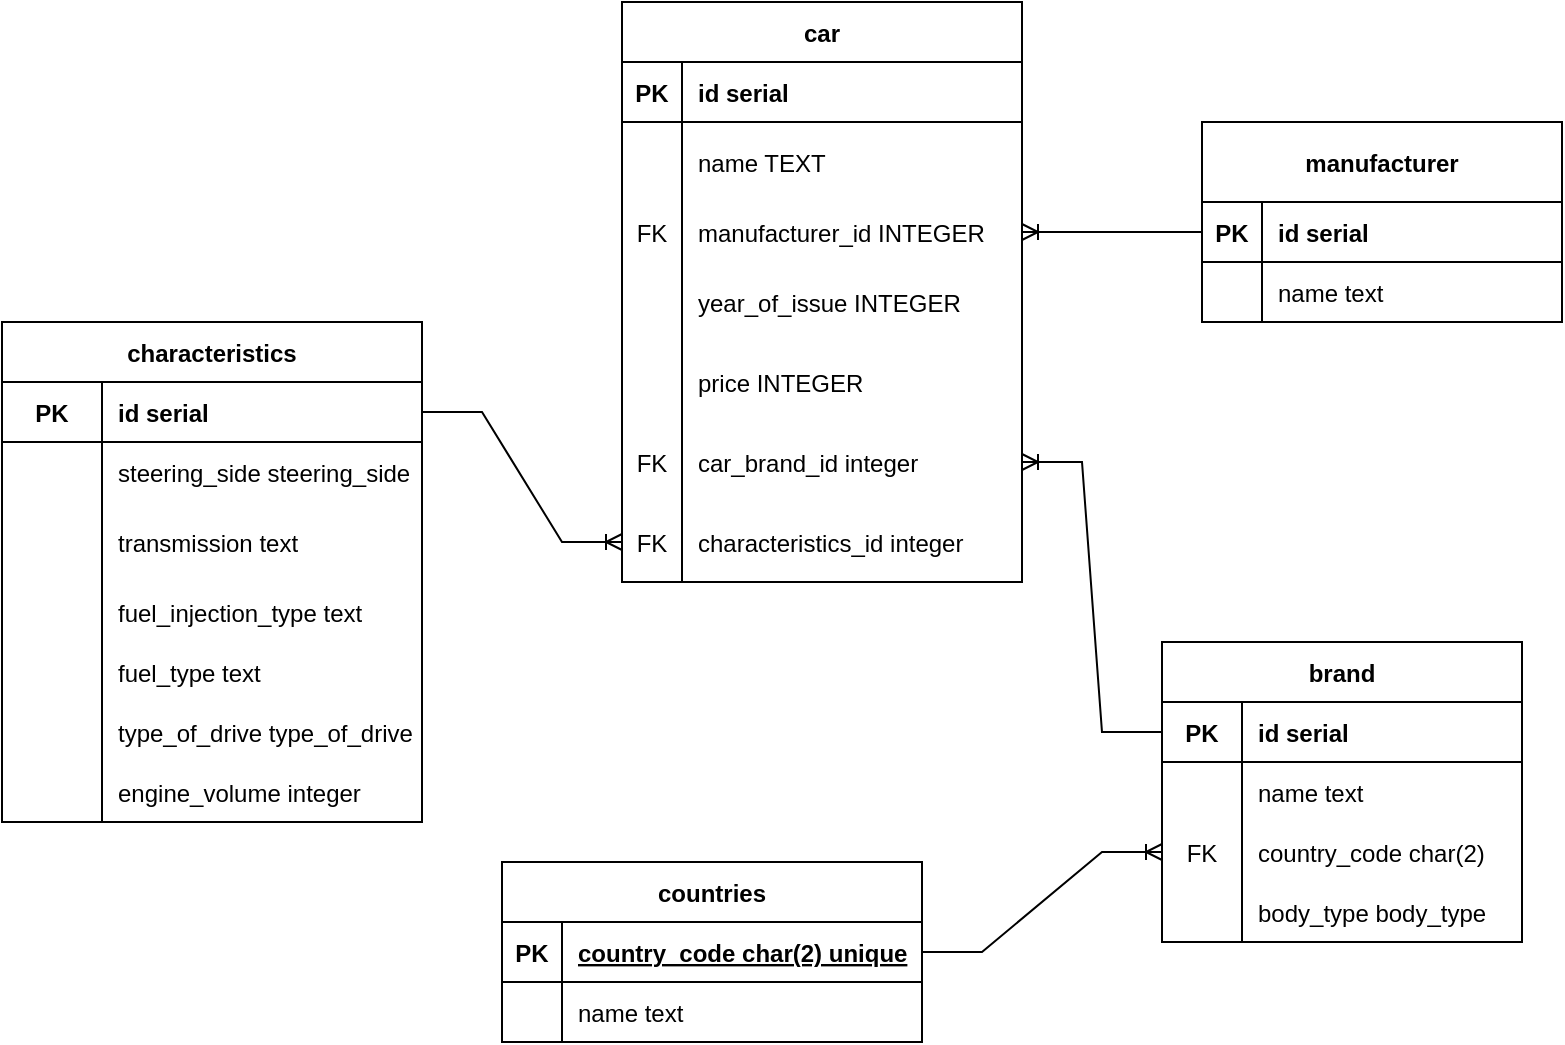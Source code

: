<mxfile version="20.3.0" type="device"><diagram id="R2lEEEUBdFMjLlhIrx00" name="Page-1"><mxGraphModel dx="786" dy="572" grid="1" gridSize="10" guides="1" tooltips="1" connect="1" arrows="1" fold="1" page="1" pageScale="1" pageWidth="850" pageHeight="1100" math="0" shadow="0" extFonts="Permanent Marker^https://fonts.googleapis.com/css?family=Permanent+Marker"><root><mxCell id="0"/><mxCell id="1" parent="0"/><mxCell id="-Mo0wJ0_6hlIDLcoMa6k-14" value="car" style="shape=table;startSize=30;container=1;collapsible=1;childLayout=tableLayout;fixedRows=1;rowLines=0;fontStyle=1;align=center;resizeLast=1;" parent="1" vertex="1"><mxGeometry x="360" y="220" width="200" height="290" as="geometry"/></mxCell><mxCell id="-Mo0wJ0_6hlIDLcoMa6k-15" value="" style="shape=tableRow;horizontal=0;startSize=0;swimlaneHead=0;swimlaneBody=0;fillColor=none;collapsible=0;dropTarget=0;points=[[0,0.5],[1,0.5]];portConstraint=eastwest;top=0;left=0;right=0;bottom=1;" parent="-Mo0wJ0_6hlIDLcoMa6k-14" vertex="1"><mxGeometry y="30" width="200" height="30" as="geometry"/></mxCell><mxCell id="-Mo0wJ0_6hlIDLcoMa6k-16" value="PK" style="shape=partialRectangle;connectable=0;fillColor=none;top=0;left=0;bottom=0;right=0;fontStyle=1;overflow=hidden;" parent="-Mo0wJ0_6hlIDLcoMa6k-15" vertex="1"><mxGeometry width="30" height="30" as="geometry"><mxRectangle width="30" height="30" as="alternateBounds"/></mxGeometry></mxCell><mxCell id="-Mo0wJ0_6hlIDLcoMa6k-17" value="id serial" style="shape=partialRectangle;connectable=0;fillColor=none;top=0;left=0;bottom=0;right=0;align=left;spacingLeft=6;fontStyle=1;overflow=hidden;" parent="-Mo0wJ0_6hlIDLcoMa6k-15" vertex="1"><mxGeometry x="30" width="170" height="30" as="geometry"><mxRectangle width="170" height="30" as="alternateBounds"/></mxGeometry></mxCell><mxCell id="-Mo0wJ0_6hlIDLcoMa6k-18" value="" style="shape=tableRow;horizontal=0;startSize=0;swimlaneHead=0;swimlaneBody=0;fillColor=none;collapsible=0;dropTarget=0;points=[[0,0.5],[1,0.5]];portConstraint=eastwest;top=0;left=0;right=0;bottom=0;" parent="-Mo0wJ0_6hlIDLcoMa6k-14" vertex="1"><mxGeometry y="60" width="200" height="40" as="geometry"/></mxCell><mxCell id="-Mo0wJ0_6hlIDLcoMa6k-19" value="" style="shape=partialRectangle;connectable=0;fillColor=none;top=0;left=0;bottom=0;right=0;editable=1;overflow=hidden;" parent="-Mo0wJ0_6hlIDLcoMa6k-18" vertex="1"><mxGeometry width="30" height="40" as="geometry"><mxRectangle width="30" height="40" as="alternateBounds"/></mxGeometry></mxCell><mxCell id="-Mo0wJ0_6hlIDLcoMa6k-20" value="name TEXT" style="shape=partialRectangle;connectable=0;fillColor=none;top=0;left=0;bottom=0;right=0;align=left;spacingLeft=6;overflow=hidden;" parent="-Mo0wJ0_6hlIDLcoMa6k-18" vertex="1"><mxGeometry x="30" width="170" height="40" as="geometry"><mxRectangle width="170" height="40" as="alternateBounds"/></mxGeometry></mxCell><mxCell id="-Mo0wJ0_6hlIDLcoMa6k-21" value="" style="shape=tableRow;horizontal=0;startSize=0;swimlaneHead=0;swimlaneBody=0;fillColor=none;collapsible=0;dropTarget=0;points=[[0,0.5],[1,0.5]];portConstraint=eastwest;top=0;left=0;right=0;bottom=0;" parent="-Mo0wJ0_6hlIDLcoMa6k-14" vertex="1"><mxGeometry y="100" width="200" height="30" as="geometry"/></mxCell><mxCell id="-Mo0wJ0_6hlIDLcoMa6k-22" value="FK" style="shape=partialRectangle;connectable=0;fillColor=none;top=0;left=0;bottom=0;right=0;editable=1;overflow=hidden;" parent="-Mo0wJ0_6hlIDLcoMa6k-21" vertex="1"><mxGeometry width="30" height="30" as="geometry"><mxRectangle width="30" height="30" as="alternateBounds"/></mxGeometry></mxCell><mxCell id="-Mo0wJ0_6hlIDLcoMa6k-23" value="manufacturer_id INTEGER" style="shape=partialRectangle;connectable=0;fillColor=none;top=0;left=0;bottom=0;right=0;align=left;spacingLeft=6;overflow=hidden;" parent="-Mo0wJ0_6hlIDLcoMa6k-21" vertex="1"><mxGeometry x="30" width="170" height="30" as="geometry"><mxRectangle width="170" height="30" as="alternateBounds"/></mxGeometry></mxCell><mxCell id="-Mo0wJ0_6hlIDLcoMa6k-24" value="" style="shape=tableRow;horizontal=0;startSize=0;swimlaneHead=0;swimlaneBody=0;fillColor=none;collapsible=0;dropTarget=0;points=[[0,0.5],[1,0.5]];portConstraint=eastwest;top=0;left=0;right=0;bottom=0;" parent="-Mo0wJ0_6hlIDLcoMa6k-14" vertex="1"><mxGeometry y="130" width="200" height="40" as="geometry"/></mxCell><mxCell id="-Mo0wJ0_6hlIDLcoMa6k-25" value="" style="shape=partialRectangle;connectable=0;fillColor=none;top=0;left=0;bottom=0;right=0;editable=1;overflow=hidden;" parent="-Mo0wJ0_6hlIDLcoMa6k-24" vertex="1"><mxGeometry width="30" height="40" as="geometry"><mxRectangle width="30" height="40" as="alternateBounds"/></mxGeometry></mxCell><mxCell id="-Mo0wJ0_6hlIDLcoMa6k-26" value="year_of_issue INTEGER" style="shape=partialRectangle;connectable=0;fillColor=none;top=0;left=0;bottom=0;right=0;align=left;spacingLeft=6;overflow=hidden;" parent="-Mo0wJ0_6hlIDLcoMa6k-24" vertex="1"><mxGeometry x="30" width="170" height="40" as="geometry"><mxRectangle width="170" height="40" as="alternateBounds"/></mxGeometry></mxCell><mxCell id="-Mo0wJ0_6hlIDLcoMa6k-46" style="shape=tableRow;horizontal=0;startSize=0;swimlaneHead=0;swimlaneBody=0;fillColor=none;collapsible=0;dropTarget=0;points=[[0,0.5],[1,0.5]];portConstraint=eastwest;top=0;left=0;right=0;bottom=0;" parent="-Mo0wJ0_6hlIDLcoMa6k-14" vertex="1"><mxGeometry y="170" width="200" height="40" as="geometry"/></mxCell><mxCell id="-Mo0wJ0_6hlIDLcoMa6k-47" style="shape=partialRectangle;connectable=0;fillColor=none;top=0;left=0;bottom=0;right=0;editable=1;overflow=hidden;" parent="-Mo0wJ0_6hlIDLcoMa6k-46" vertex="1"><mxGeometry width="30" height="40" as="geometry"><mxRectangle width="30" height="40" as="alternateBounds"/></mxGeometry></mxCell><mxCell id="-Mo0wJ0_6hlIDLcoMa6k-48" value="price INTEGER" style="shape=partialRectangle;connectable=0;fillColor=none;top=0;left=0;bottom=0;right=0;align=left;spacingLeft=6;overflow=hidden;" parent="-Mo0wJ0_6hlIDLcoMa6k-46" vertex="1"><mxGeometry x="30" width="170" height="40" as="geometry"><mxRectangle width="170" height="40" as="alternateBounds"/></mxGeometry></mxCell><mxCell id="-Mo0wJ0_6hlIDLcoMa6k-128" style="shape=tableRow;horizontal=0;startSize=0;swimlaneHead=0;swimlaneBody=0;fillColor=none;collapsible=0;dropTarget=0;points=[[0,0.5],[1,0.5]];portConstraint=eastwest;top=0;left=0;right=0;bottom=0;" parent="-Mo0wJ0_6hlIDLcoMa6k-14" vertex="1"><mxGeometry y="210" width="200" height="40" as="geometry"/></mxCell><mxCell id="-Mo0wJ0_6hlIDLcoMa6k-129" value="FK" style="shape=partialRectangle;connectable=0;fillColor=none;top=0;left=0;bottom=0;right=0;editable=1;overflow=hidden;" parent="-Mo0wJ0_6hlIDLcoMa6k-128" vertex="1"><mxGeometry width="30" height="40" as="geometry"><mxRectangle width="30" height="40" as="alternateBounds"/></mxGeometry></mxCell><mxCell id="-Mo0wJ0_6hlIDLcoMa6k-130" value="car_brand_id integer" style="shape=partialRectangle;connectable=0;fillColor=none;top=0;left=0;bottom=0;right=0;align=left;spacingLeft=6;overflow=hidden;" parent="-Mo0wJ0_6hlIDLcoMa6k-128" vertex="1"><mxGeometry x="30" width="170" height="40" as="geometry"><mxRectangle width="170" height="40" as="alternateBounds"/></mxGeometry></mxCell><mxCell id="-Mo0wJ0_6hlIDLcoMa6k-139" style="shape=tableRow;horizontal=0;startSize=0;swimlaneHead=0;swimlaneBody=0;fillColor=none;collapsible=0;dropTarget=0;points=[[0,0.5],[1,0.5]];portConstraint=eastwest;top=0;left=0;right=0;bottom=0;" parent="-Mo0wJ0_6hlIDLcoMa6k-14" vertex="1"><mxGeometry y="250" width="200" height="40" as="geometry"/></mxCell><mxCell id="-Mo0wJ0_6hlIDLcoMa6k-140" value="FK" style="shape=partialRectangle;connectable=0;fillColor=none;top=0;left=0;bottom=0;right=0;editable=1;overflow=hidden;" parent="-Mo0wJ0_6hlIDLcoMa6k-139" vertex="1"><mxGeometry width="30" height="40" as="geometry"><mxRectangle width="30" height="40" as="alternateBounds"/></mxGeometry></mxCell><mxCell id="-Mo0wJ0_6hlIDLcoMa6k-141" value="characteristics_id integer" style="shape=partialRectangle;connectable=0;fillColor=none;top=0;left=0;bottom=0;right=0;align=left;spacingLeft=6;overflow=hidden;" parent="-Mo0wJ0_6hlIDLcoMa6k-139" vertex="1"><mxGeometry x="30" width="170" height="40" as="geometry"><mxRectangle width="170" height="40" as="alternateBounds"/></mxGeometry></mxCell><mxCell id="-Mo0wJ0_6hlIDLcoMa6k-27" value="" style="shape=partialRectangle;connectable=0;fillColor=none;top=0;left=0;bottom=0;right=0;editable=1;overflow=hidden;" parent="1" vertex="1"><mxGeometry x="350" y="350" width="30" height="30" as="geometry"><mxRectangle width="30" height="30" as="alternateBounds"/></mxGeometry></mxCell><mxCell id="-Mo0wJ0_6hlIDLcoMa6k-29" value="" style="shape=partialRectangle;connectable=0;fillColor=none;top=0;left=0;bottom=0;right=0;editable=1;overflow=hidden;" parent="1" vertex="1"><mxGeometry x="350" y="380" width="30" height="30" as="geometry"><mxRectangle width="30" height="30" as="alternateBounds"/></mxGeometry></mxCell><mxCell id="-Mo0wJ0_6hlIDLcoMa6k-33" value="characteristics" style="shape=table;startSize=30;container=1;collapsible=1;childLayout=tableLayout;fixedRows=1;rowLines=0;fontStyle=1;align=center;resizeLast=1;" parent="1" vertex="1"><mxGeometry x="50" y="380" width="210" height="250" as="geometry"/></mxCell><mxCell id="-Mo0wJ0_6hlIDLcoMa6k-34" value="" style="shape=tableRow;horizontal=0;startSize=0;swimlaneHead=0;swimlaneBody=0;fillColor=none;collapsible=0;dropTarget=0;points=[[0,0.5],[1,0.5]];portConstraint=eastwest;top=0;left=0;right=0;bottom=1;" parent="-Mo0wJ0_6hlIDLcoMa6k-33" vertex="1"><mxGeometry y="30" width="210" height="30" as="geometry"/></mxCell><mxCell id="-Mo0wJ0_6hlIDLcoMa6k-35" value="PK" style="shape=partialRectangle;connectable=0;fillColor=none;top=0;left=0;bottom=0;right=0;fontStyle=1;overflow=hidden;" parent="-Mo0wJ0_6hlIDLcoMa6k-34" vertex="1"><mxGeometry width="50" height="30" as="geometry"><mxRectangle width="50" height="30" as="alternateBounds"/></mxGeometry></mxCell><mxCell id="-Mo0wJ0_6hlIDLcoMa6k-36" value="id serial" style="shape=partialRectangle;connectable=0;fillColor=none;top=0;left=0;bottom=0;right=0;align=left;spacingLeft=6;fontStyle=1;overflow=hidden;" parent="-Mo0wJ0_6hlIDLcoMa6k-34" vertex="1"><mxGeometry x="50" width="160" height="30" as="geometry"><mxRectangle width="160" height="30" as="alternateBounds"/></mxGeometry></mxCell><mxCell id="-Mo0wJ0_6hlIDLcoMa6k-37" value="" style="shape=tableRow;horizontal=0;startSize=0;swimlaneHead=0;swimlaneBody=0;fillColor=none;collapsible=0;dropTarget=0;points=[[0,0.5],[1,0.5]];portConstraint=eastwest;top=0;left=0;right=0;bottom=0;" parent="-Mo0wJ0_6hlIDLcoMa6k-33" vertex="1"><mxGeometry y="60" width="210" height="30" as="geometry"/></mxCell><mxCell id="-Mo0wJ0_6hlIDLcoMa6k-38" value="" style="shape=partialRectangle;connectable=0;fillColor=none;top=0;left=0;bottom=0;right=0;editable=1;overflow=hidden;" parent="-Mo0wJ0_6hlIDLcoMa6k-37" vertex="1"><mxGeometry width="50" height="30" as="geometry"><mxRectangle width="50" height="30" as="alternateBounds"/></mxGeometry></mxCell><mxCell id="-Mo0wJ0_6hlIDLcoMa6k-39" value="steering_side steering_side" style="shape=partialRectangle;connectable=0;fillColor=none;top=0;left=0;bottom=0;right=0;align=left;spacingLeft=6;overflow=hidden;" parent="-Mo0wJ0_6hlIDLcoMa6k-37" vertex="1"><mxGeometry x="50" width="160" height="30" as="geometry"><mxRectangle width="160" height="30" as="alternateBounds"/></mxGeometry></mxCell><mxCell id="-Mo0wJ0_6hlIDLcoMa6k-40" value="" style="shape=tableRow;horizontal=0;startSize=0;swimlaneHead=0;swimlaneBody=0;fillColor=none;collapsible=0;dropTarget=0;points=[[0,0.5],[1,0.5]];portConstraint=eastwest;top=0;left=0;right=0;bottom=0;" parent="-Mo0wJ0_6hlIDLcoMa6k-33" vertex="1"><mxGeometry y="90" width="210" height="40" as="geometry"/></mxCell><mxCell id="-Mo0wJ0_6hlIDLcoMa6k-41" value="" style="shape=partialRectangle;connectable=0;fillColor=none;top=0;left=0;bottom=0;right=0;editable=1;overflow=hidden;" parent="-Mo0wJ0_6hlIDLcoMa6k-40" vertex="1"><mxGeometry width="50" height="40" as="geometry"><mxRectangle width="50" height="40" as="alternateBounds"/></mxGeometry></mxCell><mxCell id="-Mo0wJ0_6hlIDLcoMa6k-42" value="transmission text" style="shape=partialRectangle;connectable=0;fillColor=none;top=0;left=0;bottom=0;right=0;align=left;spacingLeft=6;overflow=hidden;" parent="-Mo0wJ0_6hlIDLcoMa6k-40" vertex="1"><mxGeometry x="50" width="160" height="40" as="geometry"><mxRectangle width="160" height="40" as="alternateBounds"/></mxGeometry></mxCell><mxCell id="-Mo0wJ0_6hlIDLcoMa6k-43" value="" style="shape=tableRow;horizontal=0;startSize=0;swimlaneHead=0;swimlaneBody=0;fillColor=none;collapsible=0;dropTarget=0;points=[[0,0.5],[1,0.5]];portConstraint=eastwest;top=0;left=0;right=0;bottom=0;" parent="-Mo0wJ0_6hlIDLcoMa6k-33" vertex="1"><mxGeometry y="130" width="210" height="30" as="geometry"/></mxCell><mxCell id="-Mo0wJ0_6hlIDLcoMa6k-44" value="" style="shape=partialRectangle;connectable=0;fillColor=none;top=0;left=0;bottom=0;right=0;editable=1;overflow=hidden;" parent="-Mo0wJ0_6hlIDLcoMa6k-43" vertex="1"><mxGeometry width="50" height="30" as="geometry"><mxRectangle width="50" height="30" as="alternateBounds"/></mxGeometry></mxCell><mxCell id="-Mo0wJ0_6hlIDLcoMa6k-45" value="fuel_injection_type text" style="shape=partialRectangle;connectable=0;fillColor=none;top=0;left=0;bottom=0;right=0;align=left;spacingLeft=6;overflow=hidden;" parent="-Mo0wJ0_6hlIDLcoMa6k-43" vertex="1"><mxGeometry x="50" width="160" height="30" as="geometry"><mxRectangle width="160" height="30" as="alternateBounds"/></mxGeometry></mxCell><mxCell id="-Mo0wJ0_6hlIDLcoMa6k-53" style="shape=tableRow;horizontal=0;startSize=0;swimlaneHead=0;swimlaneBody=0;fillColor=none;collapsible=0;dropTarget=0;points=[[0,0.5],[1,0.5]];portConstraint=eastwest;top=0;left=0;right=0;bottom=0;" parent="-Mo0wJ0_6hlIDLcoMa6k-33" vertex="1"><mxGeometry y="160" width="210" height="30" as="geometry"/></mxCell><mxCell id="-Mo0wJ0_6hlIDLcoMa6k-54" style="shape=partialRectangle;connectable=0;fillColor=none;top=0;left=0;bottom=0;right=0;editable=1;overflow=hidden;" parent="-Mo0wJ0_6hlIDLcoMa6k-53" vertex="1"><mxGeometry width="50" height="30" as="geometry"><mxRectangle width="50" height="30" as="alternateBounds"/></mxGeometry></mxCell><mxCell id="-Mo0wJ0_6hlIDLcoMa6k-55" value="fuel_type text" style="shape=partialRectangle;connectable=0;fillColor=none;top=0;left=0;bottom=0;right=0;align=left;spacingLeft=6;overflow=hidden;" parent="-Mo0wJ0_6hlIDLcoMa6k-53" vertex="1"><mxGeometry x="50" width="160" height="30" as="geometry"><mxRectangle width="160" height="30" as="alternateBounds"/></mxGeometry></mxCell><mxCell id="-Mo0wJ0_6hlIDLcoMa6k-56" style="shape=tableRow;horizontal=0;startSize=0;swimlaneHead=0;swimlaneBody=0;fillColor=none;collapsible=0;dropTarget=0;points=[[0,0.5],[1,0.5]];portConstraint=eastwest;top=0;left=0;right=0;bottom=0;" parent="-Mo0wJ0_6hlIDLcoMa6k-33" vertex="1"><mxGeometry y="190" width="210" height="30" as="geometry"/></mxCell><mxCell id="-Mo0wJ0_6hlIDLcoMa6k-57" style="shape=partialRectangle;connectable=0;fillColor=none;top=0;left=0;bottom=0;right=0;editable=1;overflow=hidden;" parent="-Mo0wJ0_6hlIDLcoMa6k-56" vertex="1"><mxGeometry width="50" height="30" as="geometry"><mxRectangle width="50" height="30" as="alternateBounds"/></mxGeometry></mxCell><mxCell id="-Mo0wJ0_6hlIDLcoMa6k-58" value="type_of_drive type_of_drive" style="shape=partialRectangle;connectable=0;fillColor=none;top=0;left=0;bottom=0;right=0;align=left;spacingLeft=6;overflow=hidden;" parent="-Mo0wJ0_6hlIDLcoMa6k-56" vertex="1"><mxGeometry x="50" width="160" height="30" as="geometry"><mxRectangle width="160" height="30" as="alternateBounds"/></mxGeometry></mxCell><mxCell id="TWadFmqdgLvsPgEOywUU-1" style="shape=tableRow;horizontal=0;startSize=0;swimlaneHead=0;swimlaneBody=0;fillColor=none;collapsible=0;dropTarget=0;points=[[0,0.5],[1,0.5]];portConstraint=eastwest;top=0;left=0;right=0;bottom=0;" vertex="1" parent="-Mo0wJ0_6hlIDLcoMa6k-33"><mxGeometry y="220" width="210" height="30" as="geometry"/></mxCell><mxCell id="TWadFmqdgLvsPgEOywUU-2" style="shape=partialRectangle;connectable=0;fillColor=none;top=0;left=0;bottom=0;right=0;editable=1;overflow=hidden;" vertex="1" parent="TWadFmqdgLvsPgEOywUU-1"><mxGeometry width="50" height="30" as="geometry"><mxRectangle width="50" height="30" as="alternateBounds"/></mxGeometry></mxCell><mxCell id="TWadFmqdgLvsPgEOywUU-3" value="engine_volume integer" style="shape=partialRectangle;connectable=0;fillColor=none;top=0;left=0;bottom=0;right=0;align=left;spacingLeft=6;overflow=hidden;" vertex="1" parent="TWadFmqdgLvsPgEOywUU-1"><mxGeometry x="50" width="160" height="30" as="geometry"><mxRectangle width="160" height="30" as="alternateBounds"/></mxGeometry></mxCell><mxCell id="-Mo0wJ0_6hlIDLcoMa6k-59" value="brand" style="shape=table;startSize=30;container=1;collapsible=1;childLayout=tableLayout;fixedRows=1;rowLines=0;fontStyle=1;align=center;resizeLast=1;" parent="1" vertex="1"><mxGeometry x="630" y="540" width="180" height="150" as="geometry"/></mxCell><mxCell id="-Mo0wJ0_6hlIDLcoMa6k-60" value="" style="shape=tableRow;horizontal=0;startSize=0;swimlaneHead=0;swimlaneBody=0;fillColor=none;collapsible=0;dropTarget=0;points=[[0,0.5],[1,0.5]];portConstraint=eastwest;top=0;left=0;right=0;bottom=1;" parent="-Mo0wJ0_6hlIDLcoMa6k-59" vertex="1"><mxGeometry y="30" width="180" height="30" as="geometry"/></mxCell><mxCell id="-Mo0wJ0_6hlIDLcoMa6k-61" value="PK" style="shape=partialRectangle;connectable=0;fillColor=none;top=0;left=0;bottom=0;right=0;fontStyle=1;overflow=hidden;" parent="-Mo0wJ0_6hlIDLcoMa6k-60" vertex="1"><mxGeometry width="40" height="30" as="geometry"><mxRectangle width="40" height="30" as="alternateBounds"/></mxGeometry></mxCell><mxCell id="-Mo0wJ0_6hlIDLcoMa6k-62" value="id serial" style="shape=partialRectangle;connectable=0;fillColor=none;top=0;left=0;bottom=0;right=0;align=left;spacingLeft=6;fontStyle=1;overflow=hidden;" parent="-Mo0wJ0_6hlIDLcoMa6k-60" vertex="1"><mxGeometry x="40" width="140" height="30" as="geometry"><mxRectangle width="140" height="30" as="alternateBounds"/></mxGeometry></mxCell><mxCell id="-Mo0wJ0_6hlIDLcoMa6k-63" value="" style="shape=tableRow;horizontal=0;startSize=0;swimlaneHead=0;swimlaneBody=0;fillColor=none;collapsible=0;dropTarget=0;points=[[0,0.5],[1,0.5]];portConstraint=eastwest;top=0;left=0;right=0;bottom=0;" parent="-Mo0wJ0_6hlIDLcoMa6k-59" vertex="1"><mxGeometry y="60" width="180" height="30" as="geometry"/></mxCell><mxCell id="-Mo0wJ0_6hlIDLcoMa6k-64" value="" style="shape=partialRectangle;connectable=0;fillColor=none;top=0;left=0;bottom=0;right=0;editable=1;overflow=hidden;" parent="-Mo0wJ0_6hlIDLcoMa6k-63" vertex="1"><mxGeometry width="40" height="30" as="geometry"><mxRectangle width="40" height="30" as="alternateBounds"/></mxGeometry></mxCell><mxCell id="-Mo0wJ0_6hlIDLcoMa6k-65" value="name text" style="shape=partialRectangle;connectable=0;fillColor=none;top=0;left=0;bottom=0;right=0;align=left;spacingLeft=6;overflow=hidden;" parent="-Mo0wJ0_6hlIDLcoMa6k-63" vertex="1"><mxGeometry x="40" width="140" height="30" as="geometry"><mxRectangle width="140" height="30" as="alternateBounds"/></mxGeometry></mxCell><mxCell id="-Mo0wJ0_6hlIDLcoMa6k-66" value="" style="shape=tableRow;horizontal=0;startSize=0;swimlaneHead=0;swimlaneBody=0;fillColor=none;collapsible=0;dropTarget=0;points=[[0,0.5],[1,0.5]];portConstraint=eastwest;top=0;left=0;right=0;bottom=0;" parent="-Mo0wJ0_6hlIDLcoMa6k-59" vertex="1"><mxGeometry y="90" width="180" height="30" as="geometry"/></mxCell><mxCell id="-Mo0wJ0_6hlIDLcoMa6k-67" value="FK" style="shape=partialRectangle;connectable=0;fillColor=none;top=0;left=0;bottom=0;right=0;editable=1;overflow=hidden;" parent="-Mo0wJ0_6hlIDLcoMa6k-66" vertex="1"><mxGeometry width="40" height="30" as="geometry"><mxRectangle width="40" height="30" as="alternateBounds"/></mxGeometry></mxCell><mxCell id="-Mo0wJ0_6hlIDLcoMa6k-68" value="country_code char(2)" style="shape=partialRectangle;connectable=0;fillColor=none;top=0;left=0;bottom=0;right=0;align=left;spacingLeft=6;overflow=hidden;" parent="-Mo0wJ0_6hlIDLcoMa6k-66" vertex="1"><mxGeometry x="40" width="140" height="30" as="geometry"><mxRectangle width="140" height="30" as="alternateBounds"/></mxGeometry></mxCell><mxCell id="-Mo0wJ0_6hlIDLcoMa6k-69" value="" style="shape=tableRow;horizontal=0;startSize=0;swimlaneHead=0;swimlaneBody=0;fillColor=none;collapsible=0;dropTarget=0;points=[[0,0.5],[1,0.5]];portConstraint=eastwest;top=0;left=0;right=0;bottom=0;" parent="-Mo0wJ0_6hlIDLcoMa6k-59" vertex="1"><mxGeometry y="120" width="180" height="30" as="geometry"/></mxCell><mxCell id="-Mo0wJ0_6hlIDLcoMa6k-70" value="" style="shape=partialRectangle;connectable=0;fillColor=none;top=0;left=0;bottom=0;right=0;editable=1;overflow=hidden;" parent="-Mo0wJ0_6hlIDLcoMa6k-69" vertex="1"><mxGeometry width="40" height="30" as="geometry"><mxRectangle width="40" height="30" as="alternateBounds"/></mxGeometry></mxCell><mxCell id="-Mo0wJ0_6hlIDLcoMa6k-71" value="body_type body_type" style="shape=partialRectangle;connectable=0;fillColor=none;top=0;left=0;bottom=0;right=0;align=left;spacingLeft=6;overflow=hidden;" parent="-Mo0wJ0_6hlIDLcoMa6k-69" vertex="1"><mxGeometry x="40" width="140" height="30" as="geometry"><mxRectangle width="140" height="30" as="alternateBounds"/></mxGeometry></mxCell><mxCell id="-Mo0wJ0_6hlIDLcoMa6k-72" value="" style="edgeStyle=entityRelationEdgeStyle;fontSize=12;html=1;endArrow=ERoneToMany;rounded=0;exitX=0;exitY=0.5;exitDx=0;exitDy=0;entryX=1;entryY=0.5;entryDx=0;entryDy=0;" parent="1" source="-Mo0wJ0_6hlIDLcoMa6k-104" target="-Mo0wJ0_6hlIDLcoMa6k-21" edge="1"><mxGeometry width="100" height="100" relative="1" as="geometry"><mxPoint x="480" y="470" as="sourcePoint"/><mxPoint x="580" y="370" as="targetPoint"/></mxGeometry></mxCell><mxCell id="-Mo0wJ0_6hlIDLcoMa6k-76" value="countries" style="shape=table;startSize=30;container=1;collapsible=1;childLayout=tableLayout;fixedRows=1;rowLines=0;fontStyle=1;align=center;resizeLast=1;" parent="1" vertex="1"><mxGeometry x="300" y="650" width="210" height="90" as="geometry"/></mxCell><mxCell id="-Mo0wJ0_6hlIDLcoMa6k-77" value="" style="shape=tableRow;horizontal=0;startSize=0;swimlaneHead=0;swimlaneBody=0;fillColor=none;collapsible=0;dropTarget=0;points=[[0,0.5],[1,0.5]];portConstraint=eastwest;top=0;left=0;right=0;bottom=1;" parent="-Mo0wJ0_6hlIDLcoMa6k-76" vertex="1"><mxGeometry y="30" width="210" height="30" as="geometry"/></mxCell><mxCell id="-Mo0wJ0_6hlIDLcoMa6k-78" value="PK" style="shape=partialRectangle;connectable=0;fillColor=none;top=0;left=0;bottom=0;right=0;fontStyle=1;overflow=hidden;" parent="-Mo0wJ0_6hlIDLcoMa6k-77" vertex="1"><mxGeometry width="30" height="30" as="geometry"><mxRectangle width="30" height="30" as="alternateBounds"/></mxGeometry></mxCell><mxCell id="-Mo0wJ0_6hlIDLcoMa6k-79" value="country_code char(2) unique" style="shape=partialRectangle;connectable=0;fillColor=none;top=0;left=0;bottom=0;right=0;align=left;spacingLeft=6;fontStyle=5;overflow=hidden;" parent="-Mo0wJ0_6hlIDLcoMa6k-77" vertex="1"><mxGeometry x="30" width="180" height="30" as="geometry"><mxRectangle width="180" height="30" as="alternateBounds"/></mxGeometry></mxCell><mxCell id="-Mo0wJ0_6hlIDLcoMa6k-80" value="" style="shape=tableRow;horizontal=0;startSize=0;swimlaneHead=0;swimlaneBody=0;fillColor=none;collapsible=0;dropTarget=0;points=[[0,0.5],[1,0.5]];portConstraint=eastwest;top=0;left=0;right=0;bottom=0;" parent="-Mo0wJ0_6hlIDLcoMa6k-76" vertex="1"><mxGeometry y="60" width="210" height="30" as="geometry"/></mxCell><mxCell id="-Mo0wJ0_6hlIDLcoMa6k-81" value="" style="shape=partialRectangle;connectable=0;fillColor=none;top=0;left=0;bottom=0;right=0;editable=1;overflow=hidden;" parent="-Mo0wJ0_6hlIDLcoMa6k-80" vertex="1"><mxGeometry width="30" height="30" as="geometry"><mxRectangle width="30" height="30" as="alternateBounds"/></mxGeometry></mxCell><mxCell id="-Mo0wJ0_6hlIDLcoMa6k-82" value="name text" style="shape=partialRectangle;connectable=0;fillColor=none;top=0;left=0;bottom=0;right=0;align=left;spacingLeft=6;overflow=hidden;" parent="-Mo0wJ0_6hlIDLcoMa6k-80" vertex="1"><mxGeometry x="30" width="180" height="30" as="geometry"><mxRectangle width="180" height="30" as="alternateBounds"/></mxGeometry></mxCell><mxCell id="-Mo0wJ0_6hlIDLcoMa6k-103" value="manufacturer" style="shape=table;startSize=40;container=1;collapsible=1;childLayout=tableLayout;fixedRows=1;rowLines=0;fontStyle=1;align=center;resizeLast=1;" parent="1" vertex="1"><mxGeometry x="650" y="280" width="180" height="100" as="geometry"/></mxCell><mxCell id="-Mo0wJ0_6hlIDLcoMa6k-104" value="" style="shape=tableRow;horizontal=0;startSize=0;swimlaneHead=0;swimlaneBody=0;fillColor=none;collapsible=0;dropTarget=0;points=[[0,0.5],[1,0.5]];portConstraint=eastwest;top=0;left=0;right=0;bottom=1;" parent="-Mo0wJ0_6hlIDLcoMa6k-103" vertex="1"><mxGeometry y="40" width="180" height="30" as="geometry"/></mxCell><mxCell id="-Mo0wJ0_6hlIDLcoMa6k-105" value="PK" style="shape=partialRectangle;connectable=0;fillColor=none;top=0;left=0;bottom=0;right=0;fontStyle=1;overflow=hidden;" parent="-Mo0wJ0_6hlIDLcoMa6k-104" vertex="1"><mxGeometry width="30" height="30" as="geometry"><mxRectangle width="30" height="30" as="alternateBounds"/></mxGeometry></mxCell><mxCell id="-Mo0wJ0_6hlIDLcoMa6k-106" value="id serial" style="shape=partialRectangle;connectable=0;fillColor=none;top=0;left=0;bottom=0;right=0;align=left;spacingLeft=6;fontStyle=1;overflow=hidden;" parent="-Mo0wJ0_6hlIDLcoMa6k-104" vertex="1"><mxGeometry x="30" width="150" height="30" as="geometry"><mxRectangle width="150" height="30" as="alternateBounds"/></mxGeometry></mxCell><mxCell id="-Mo0wJ0_6hlIDLcoMa6k-107" value="" style="shape=tableRow;horizontal=0;startSize=0;swimlaneHead=0;swimlaneBody=0;fillColor=none;collapsible=0;dropTarget=0;points=[[0,0.5],[1,0.5]];portConstraint=eastwest;top=0;left=0;right=0;bottom=0;" parent="-Mo0wJ0_6hlIDLcoMa6k-103" vertex="1"><mxGeometry y="70" width="180" height="30" as="geometry"/></mxCell><mxCell id="-Mo0wJ0_6hlIDLcoMa6k-108" value="" style="shape=partialRectangle;connectable=0;fillColor=none;top=0;left=0;bottom=0;right=0;editable=1;overflow=hidden;" parent="-Mo0wJ0_6hlIDLcoMa6k-107" vertex="1"><mxGeometry width="30" height="30" as="geometry"><mxRectangle width="30" height="30" as="alternateBounds"/></mxGeometry></mxCell><mxCell id="-Mo0wJ0_6hlIDLcoMa6k-109" value="name text" style="shape=partialRectangle;connectable=0;fillColor=none;top=0;left=0;bottom=0;right=0;align=left;spacingLeft=6;overflow=hidden;" parent="-Mo0wJ0_6hlIDLcoMa6k-107" vertex="1"><mxGeometry x="30" width="150" height="30" as="geometry"><mxRectangle width="150" height="30" as="alternateBounds"/></mxGeometry></mxCell><mxCell id="-Mo0wJ0_6hlIDLcoMa6k-134" value="" style="edgeStyle=entityRelationEdgeStyle;fontSize=12;html=1;endArrow=ERoneToMany;rounded=0;entryX=0;entryY=0.5;entryDx=0;entryDy=0;exitX=1;exitY=0.5;exitDx=0;exitDy=0;" parent="1" source="-Mo0wJ0_6hlIDLcoMa6k-34" target="-Mo0wJ0_6hlIDLcoMa6k-139" edge="1"><mxGeometry width="100" height="100" relative="1" as="geometry"><mxPoint x="390" y="580" as="sourcePoint"/><mxPoint x="490" y="480" as="targetPoint"/></mxGeometry></mxCell><mxCell id="-Mo0wJ0_6hlIDLcoMa6k-135" value="" style="edgeStyle=entityRelationEdgeStyle;fontSize=12;html=1;endArrow=ERoneToMany;rounded=0;exitX=0;exitY=0.5;exitDx=0;exitDy=0;entryX=1;entryY=0.5;entryDx=0;entryDy=0;" parent="1" source="-Mo0wJ0_6hlIDLcoMa6k-60" target="-Mo0wJ0_6hlIDLcoMa6k-128" edge="1"><mxGeometry width="100" height="100" relative="1" as="geometry"><mxPoint x="400" y="570" as="sourcePoint"/><mxPoint x="500" y="470" as="targetPoint"/></mxGeometry></mxCell><mxCell id="-Mo0wJ0_6hlIDLcoMa6k-142" value="" style="edgeStyle=entityRelationEdgeStyle;fontSize=12;html=1;endArrow=ERoneToMany;rounded=0;entryX=0;entryY=0.5;entryDx=0;entryDy=0;exitX=1;exitY=0.5;exitDx=0;exitDy=0;" parent="1" source="-Mo0wJ0_6hlIDLcoMa6k-77" target="-Mo0wJ0_6hlIDLcoMa6k-66" edge="1"><mxGeometry width="100" height="100" relative="1" as="geometry"><mxPoint x="400" y="620" as="sourcePoint"/><mxPoint x="500" y="520" as="targetPoint"/></mxGeometry></mxCell></root></mxGraphModel></diagram></mxfile>